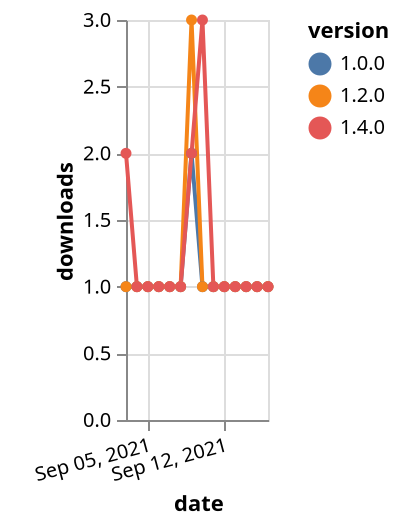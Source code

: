 {"$schema": "https://vega.github.io/schema/vega-lite/v5.json", "description": "A simple bar chart with embedded data.", "data": {"values": [{"date": "2021-09-03", "total": 158, "delta": 1, "version": "1.0.0"}, {"date": "2021-09-04", "total": 159, "delta": 1, "version": "1.0.0"}, {"date": "2021-09-05", "total": 160, "delta": 1, "version": "1.0.0"}, {"date": "2021-09-06", "total": 161, "delta": 1, "version": "1.0.0"}, {"date": "2021-09-07", "total": 162, "delta": 1, "version": "1.0.0"}, {"date": "2021-09-08", "total": 163, "delta": 1, "version": "1.0.0"}, {"date": "2021-09-09", "total": 165, "delta": 2, "version": "1.0.0"}, {"date": "2021-09-10", "total": 166, "delta": 1, "version": "1.0.0"}, {"date": "2021-09-11", "total": 167, "delta": 1, "version": "1.0.0"}, {"date": "2021-09-12", "total": 168, "delta": 1, "version": "1.0.0"}, {"date": "2021-09-13", "total": 169, "delta": 1, "version": "1.0.0"}, {"date": "2021-09-14", "total": 170, "delta": 1, "version": "1.0.0"}, {"date": "2021-09-15", "total": 171, "delta": 1, "version": "1.0.0"}, {"date": "2021-09-16", "total": 172, "delta": 1, "version": "1.0.0"}, {"date": "2021-09-03", "total": 184, "delta": 1, "version": "1.2.0"}, {"date": "2021-09-04", "total": 185, "delta": 1, "version": "1.2.0"}, {"date": "2021-09-05", "total": 186, "delta": 1, "version": "1.2.0"}, {"date": "2021-09-06", "total": 187, "delta": 1, "version": "1.2.0"}, {"date": "2021-09-07", "total": 188, "delta": 1, "version": "1.2.0"}, {"date": "2021-09-08", "total": 189, "delta": 1, "version": "1.2.0"}, {"date": "2021-09-09", "total": 192, "delta": 3, "version": "1.2.0"}, {"date": "2021-09-10", "total": 193, "delta": 1, "version": "1.2.0"}, {"date": "2021-09-11", "total": 194, "delta": 1, "version": "1.2.0"}, {"date": "2021-09-12", "total": 195, "delta": 1, "version": "1.2.0"}, {"date": "2021-09-13", "total": 196, "delta": 1, "version": "1.2.0"}, {"date": "2021-09-14", "total": 197, "delta": 1, "version": "1.2.0"}, {"date": "2021-09-15", "total": 198, "delta": 1, "version": "1.2.0"}, {"date": "2021-09-16", "total": 199, "delta": 1, "version": "1.2.0"}, {"date": "2021-09-03", "total": 124, "delta": 2, "version": "1.4.0"}, {"date": "2021-09-04", "total": 125, "delta": 1, "version": "1.4.0"}, {"date": "2021-09-05", "total": 126, "delta": 1, "version": "1.4.0"}, {"date": "2021-09-06", "total": 127, "delta": 1, "version": "1.4.0"}, {"date": "2021-09-07", "total": 128, "delta": 1, "version": "1.4.0"}, {"date": "2021-09-08", "total": 129, "delta": 1, "version": "1.4.0"}, {"date": "2021-09-09", "total": 131, "delta": 2, "version": "1.4.0"}, {"date": "2021-09-10", "total": 134, "delta": 3, "version": "1.4.0"}, {"date": "2021-09-11", "total": 135, "delta": 1, "version": "1.4.0"}, {"date": "2021-09-12", "total": 136, "delta": 1, "version": "1.4.0"}, {"date": "2021-09-13", "total": 137, "delta": 1, "version": "1.4.0"}, {"date": "2021-09-14", "total": 138, "delta": 1, "version": "1.4.0"}, {"date": "2021-09-15", "total": 139, "delta": 1, "version": "1.4.0"}, {"date": "2021-09-16", "total": 140, "delta": 1, "version": "1.4.0"}]}, "width": "container", "mark": {"type": "line", "point": {"filled": true}}, "encoding": {"x": {"field": "date", "type": "temporal", "timeUnit": "yearmonthdate", "title": "date", "axis": {"labelAngle": -15}}, "y": {"field": "delta", "type": "quantitative", "title": "downloads"}, "color": {"field": "version", "type": "nominal"}, "tooltip": {"field": "delta"}}}